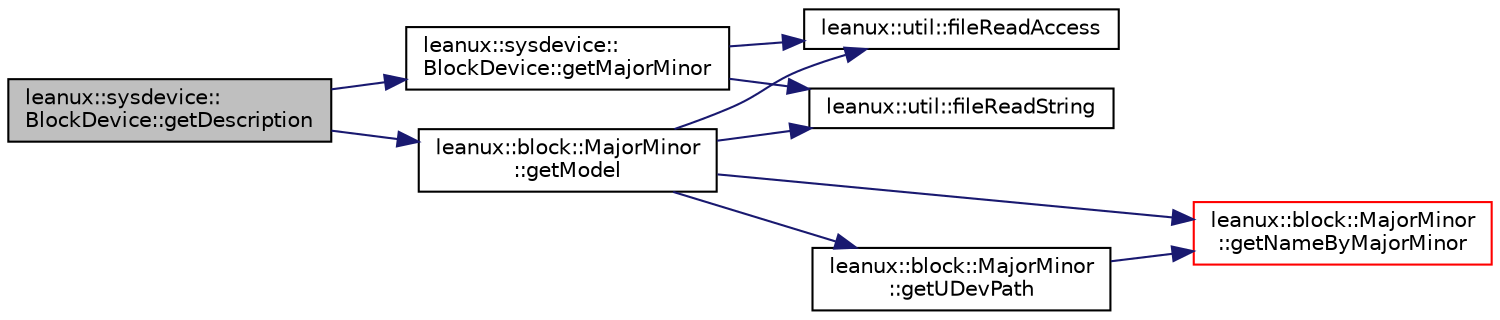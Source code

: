 digraph "leanux::sysdevice::BlockDevice::getDescription"
{
 // LATEX_PDF_SIZE
  bgcolor="transparent";
  edge [fontname="Helvetica",fontsize="10",labelfontname="Helvetica",labelfontsize="10"];
  node [fontname="Helvetica",fontsize="10",shape=record];
  rankdir="LR";
  Node1 [label="leanux::sysdevice::\lBlockDevice::getDescription",height=0.2,width=0.4,color="black", fillcolor="grey75", style="filled", fontcolor="black",tooltip="Get a human readable description of this SysDevice."];
  Node1 -> Node2 [color="midnightblue",fontsize="10",style="solid",fontname="Helvetica"];
  Node2 [label="leanux::sysdevice::\lBlockDevice::getMajorMinor",height=0.2,width=0.4,color="black",URL="$classleanux_1_1sysdevice_1_1BlockDevice.html#aaed715a73aad1b5f05aaad7906c9ea57",tooltip=" "];
  Node2 -> Node3 [color="midnightblue",fontsize="10",style="solid",fontname="Helvetica"];
  Node3 [label="leanux::util::fileReadAccess",height=0.2,width=0.4,color="black",URL="$namespaceleanux_1_1util.html#a6421ca2c46c56eebe1a486c6a498ce7d",tooltip="Test if a file exists and can be read."];
  Node2 -> Node4 [color="midnightblue",fontsize="10",style="solid",fontname="Helvetica"];
  Node4 [label="leanux::util::fileReadString",height=0.2,width=0.4,color="black",URL="$namespaceleanux_1_1util.html#a57bfd49353610b3d0b6d121b264c676e",tooltip="read the file as a single string."];
  Node1 -> Node5 [color="midnightblue",fontsize="10",style="solid",fontname="Helvetica"];
  Node5 [label="leanux::block::MajorMinor\l::getModel",height=0.2,width=0.4,color="black",URL="$classleanux_1_1block_1_1MajorMinor.html#ac3ebc9c959e865aba4a933e92da45674",tooltip="Get the model for the device."];
  Node5 -> Node3 [color="midnightblue",fontsize="10",style="solid",fontname="Helvetica"];
  Node5 -> Node4 [color="midnightblue",fontsize="10",style="solid",fontname="Helvetica"];
  Node5 -> Node6 [color="midnightblue",fontsize="10",style="solid",fontname="Helvetica"];
  Node6 [label="leanux::block::MajorMinor\l::getNameByMajorMinor",height=0.2,width=0.4,color="red",URL="$classleanux_1_1block_1_1MajorMinor.html#adc3f437e329318ee21bddbbebaeb740e",tooltip="Get the DeviceName for the MajorMinor."];
  Node5 -> Node10 [color="midnightblue",fontsize="10",style="solid",fontname="Helvetica"];
  Node10 [label="leanux::block::MajorMinor\l::getUDevPath",height=0.2,width=0.4,color="black",URL="$classleanux_1_1block_1_1MajorMinor.html#a7ef43192321c82d296575f35b69c52d4",tooltip="Get the udev path for the device."];
  Node10 -> Node6 [color="midnightblue",fontsize="10",style="solid",fontname="Helvetica"];
}
